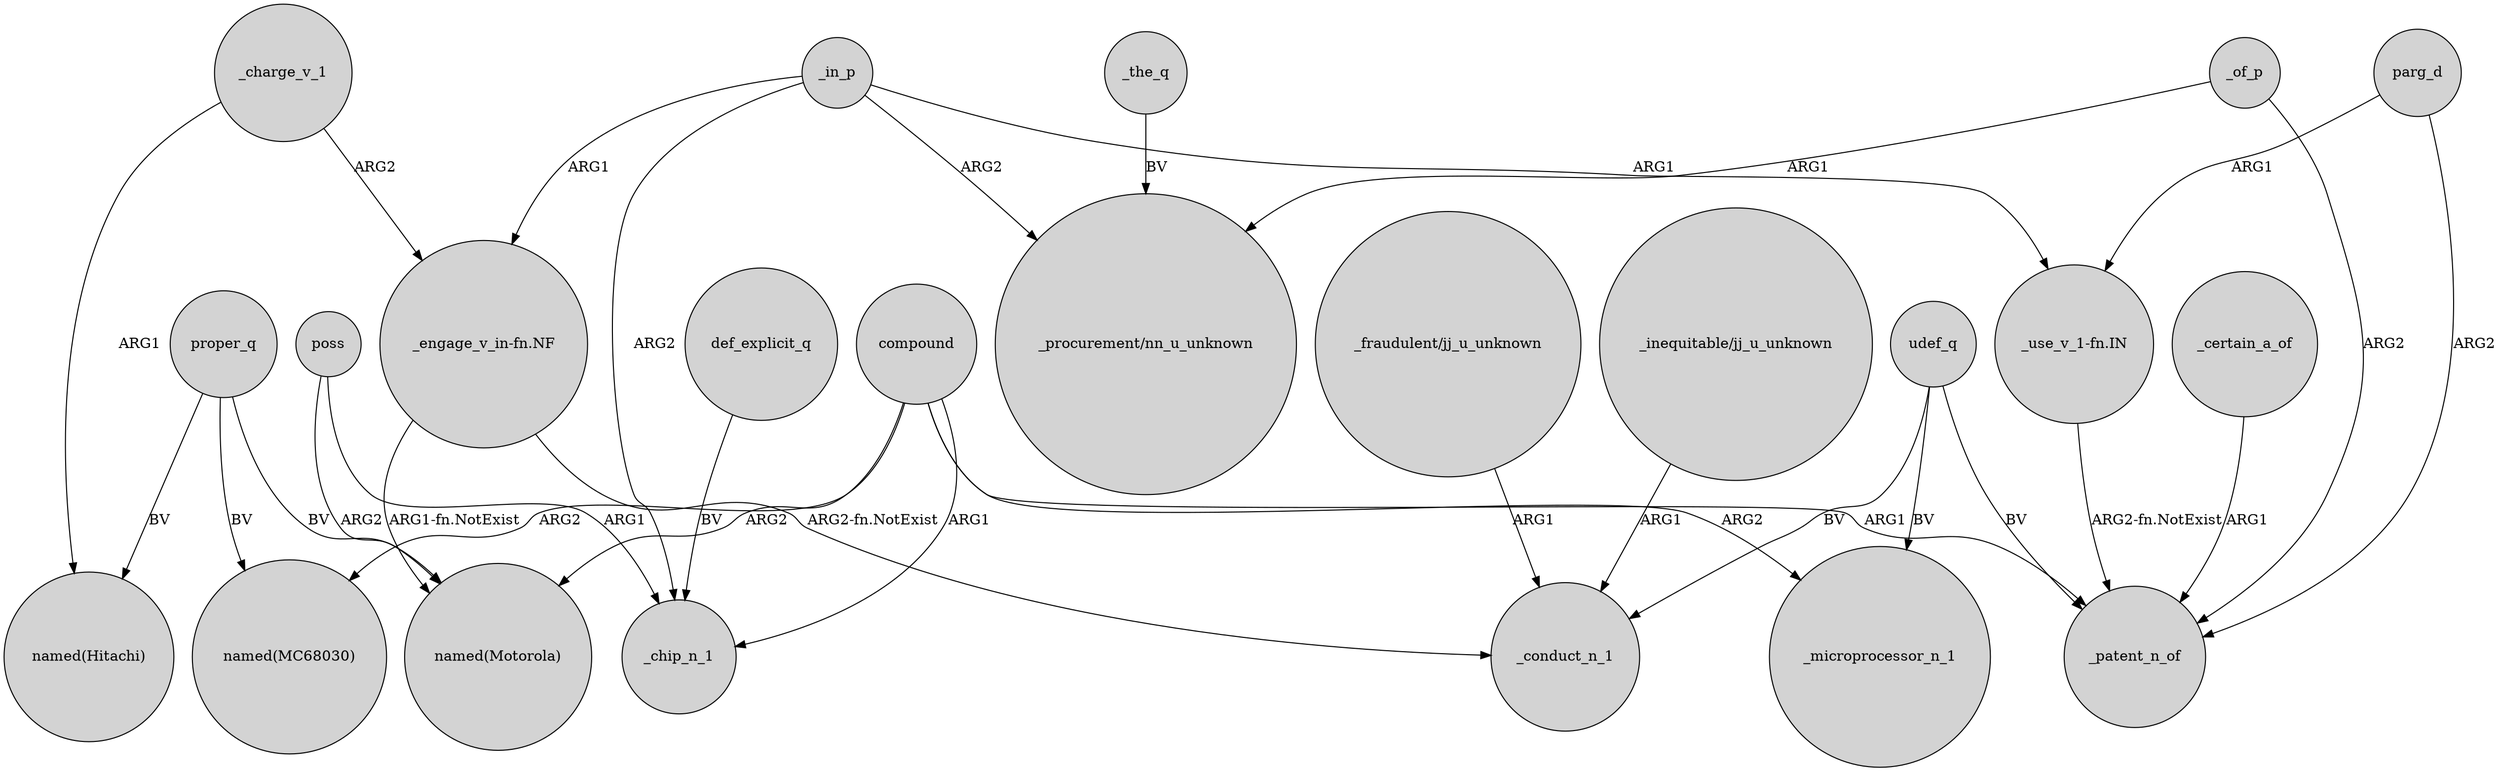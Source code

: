 digraph {
	node [shape=circle style=filled]
	_in_p -> "_engage_v_in-fn.NF" [label=ARG1]
	udef_q -> _microprocessor_n_1 [label=BV]
	proper_q -> "named(Motorola)" [label=BV]
	_of_p -> "_procurement/nn_u_unknown" [label=ARG1]
	compound -> "named(Motorola)" [label=ARG2]
	compound -> _patent_n_of [label=ARG1]
	proper_q -> "named(Hitachi)" [label=BV]
	"_engage_v_in-fn.NF" -> "named(Motorola)" [label="ARG1-fn.NotExist"]
	compound -> "named(MC68030)" [label=ARG2]
	"_fraudulent/jj_u_unknown" -> _conduct_n_1 [label=ARG1]
	proper_q -> "named(MC68030)" [label=BV]
	poss -> "named(Motorola)" [label=ARG2]
	udef_q -> _patent_n_of [label=BV]
	parg_d -> "_use_v_1-fn.IN" [label=ARG1]
	"_inequitable/jj_u_unknown" -> _conduct_n_1 [label=ARG1]
	_of_p -> _patent_n_of [label=ARG2]
	_in_p -> "_use_v_1-fn.IN" [label=ARG1]
	udef_q -> _conduct_n_1 [label=BV]
	_certain_a_of -> _patent_n_of [label=ARG1]
	def_explicit_q -> _chip_n_1 [label=BV]
	"_use_v_1-fn.IN" -> _patent_n_of [label="ARG2-fn.NotExist"]
	compound -> _chip_n_1 [label=ARG1]
	_charge_v_1 -> "named(Hitachi)" [label=ARG1]
	_in_p -> _chip_n_1 [label=ARG2]
	_in_p -> "_procurement/nn_u_unknown" [label=ARG2]
	_the_q -> "_procurement/nn_u_unknown" [label=BV]
	poss -> _chip_n_1 [label=ARG1]
	compound -> _microprocessor_n_1 [label=ARG2]
	parg_d -> _patent_n_of [label=ARG2]
	"_engage_v_in-fn.NF" -> _conduct_n_1 [label="ARG2-fn.NotExist"]
	_charge_v_1 -> "_engage_v_in-fn.NF" [label=ARG2]
}

